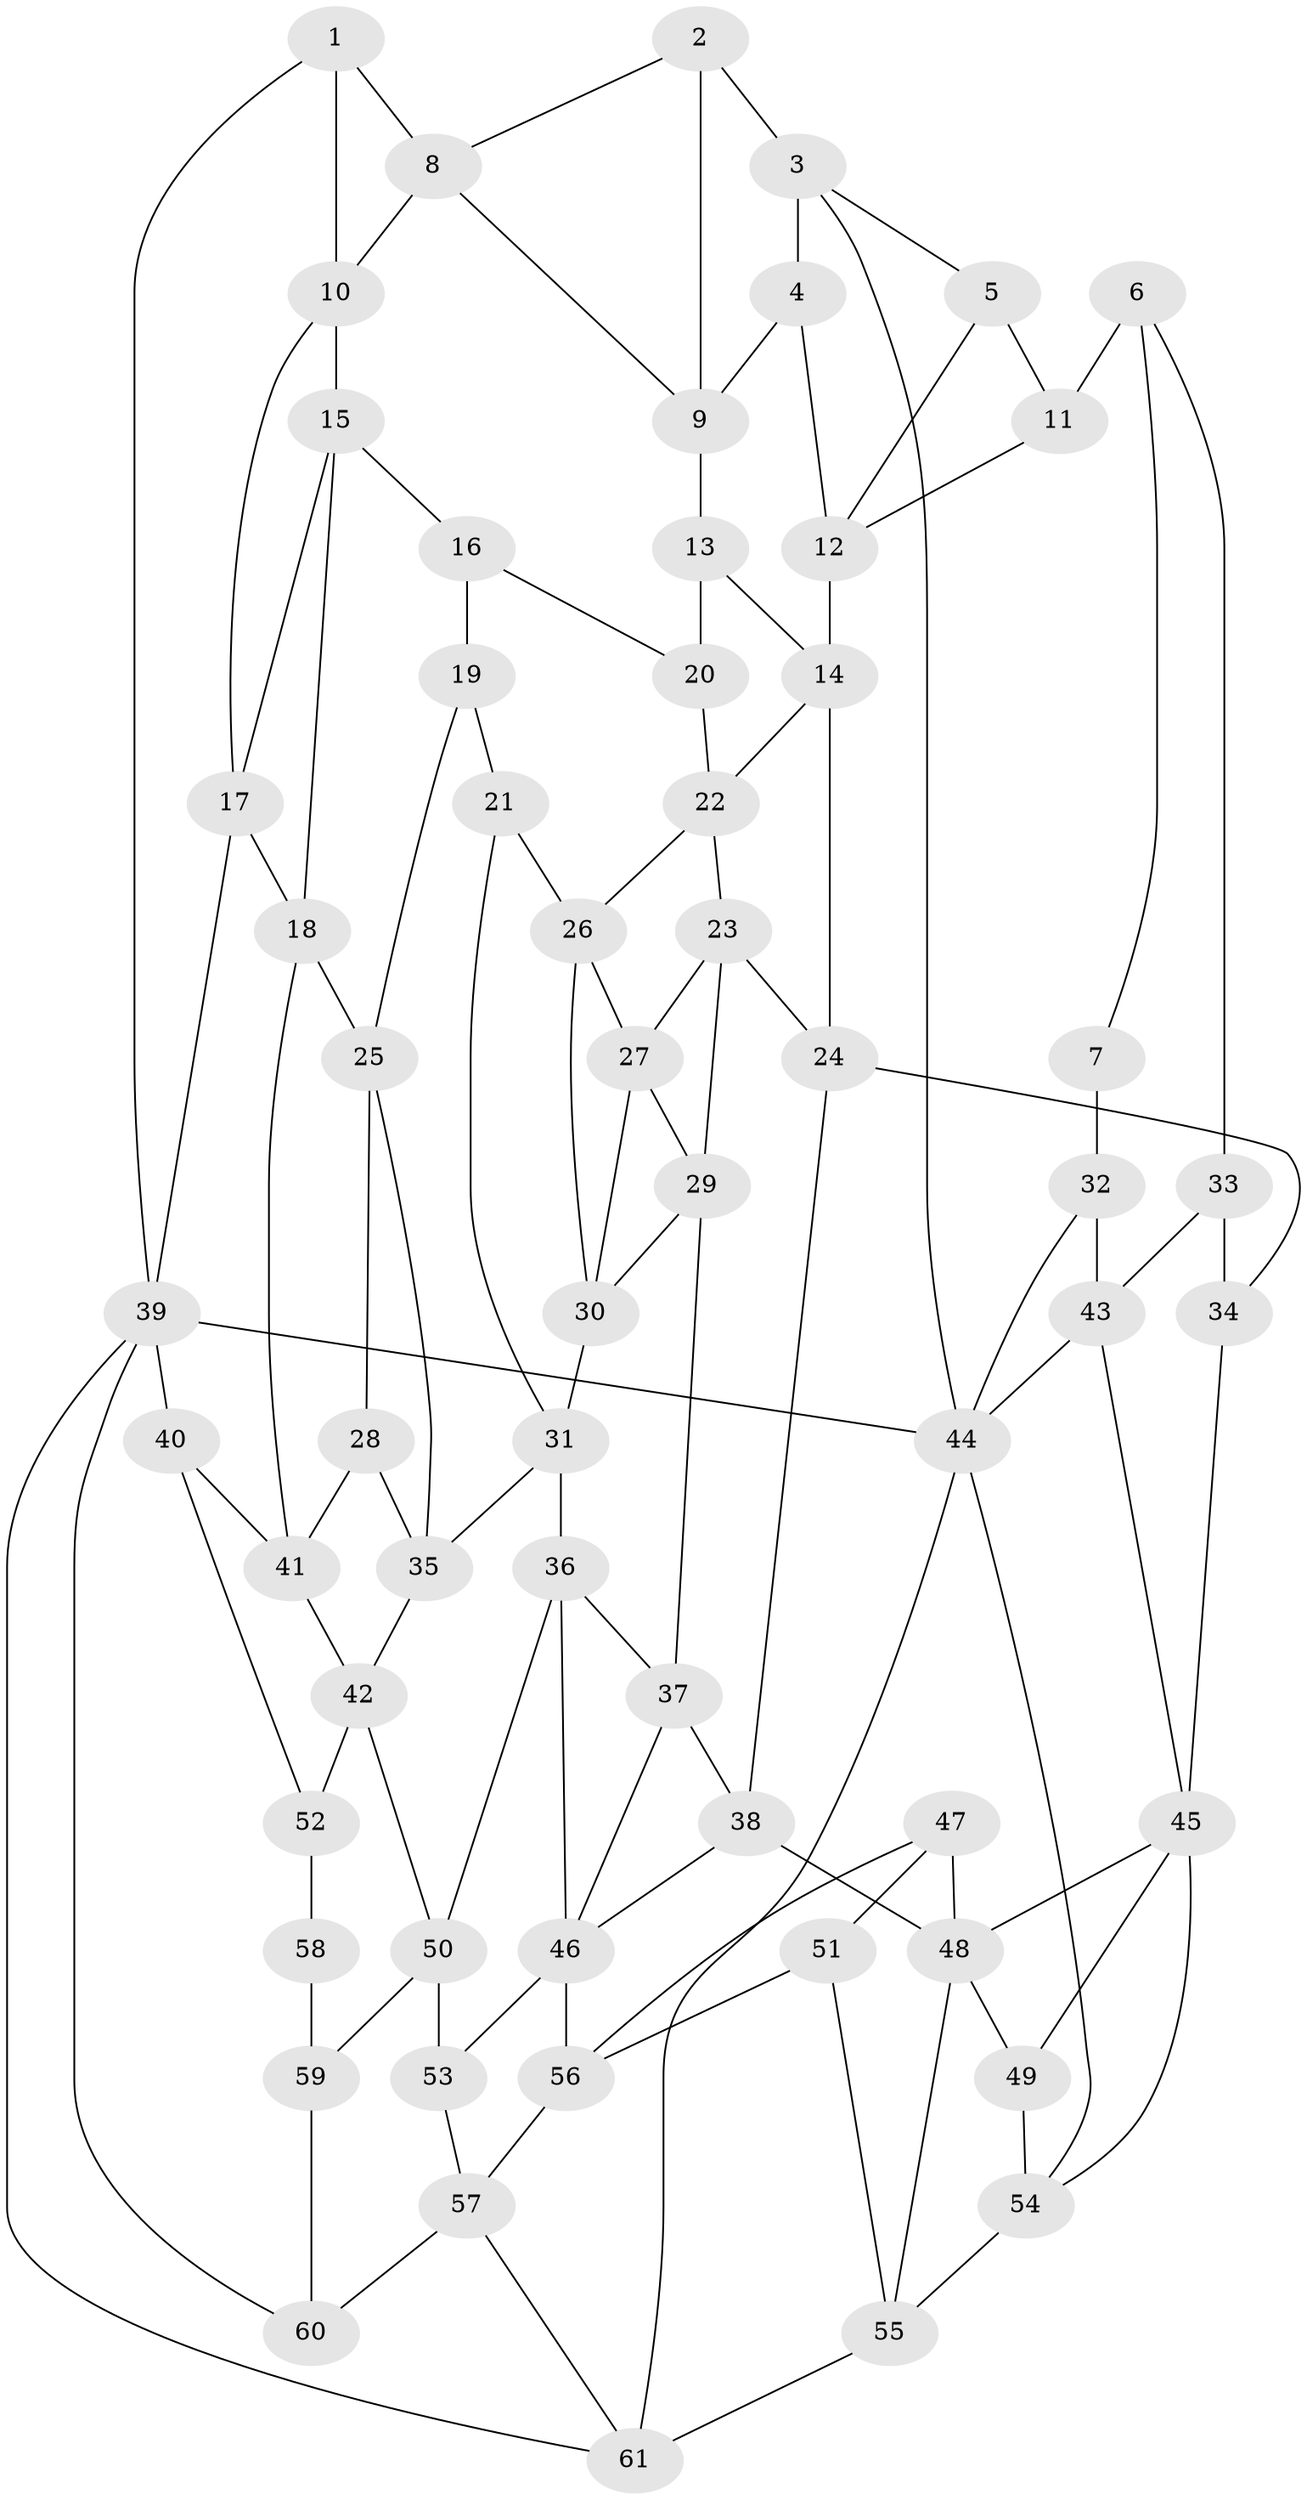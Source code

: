 // original degree distribution, {3: 0.024793388429752067, 5: 0.5371900826446281, 6: 0.21487603305785125, 4: 0.2231404958677686}
// Generated by graph-tools (version 1.1) at 2025/27/03/09/25 03:27:08]
// undirected, 61 vertices, 112 edges
graph export_dot {
graph [start="1"]
  node [color=gray90,style=filled];
  1;
  2;
  3;
  4;
  5;
  6;
  7;
  8;
  9;
  10;
  11;
  12;
  13;
  14;
  15;
  16;
  17;
  18;
  19;
  20;
  21;
  22;
  23;
  24;
  25;
  26;
  27;
  28;
  29;
  30;
  31;
  32;
  33;
  34;
  35;
  36;
  37;
  38;
  39;
  40;
  41;
  42;
  43;
  44;
  45;
  46;
  47;
  48;
  49;
  50;
  51;
  52;
  53;
  54;
  55;
  56;
  57;
  58;
  59;
  60;
  61;
  1 -- 8 [weight=1.0];
  1 -- 10 [weight=1.0];
  1 -- 39 [weight=1.0];
  2 -- 3 [weight=1.0];
  2 -- 8 [weight=1.0];
  2 -- 9 [weight=1.0];
  3 -- 4 [weight=2.0];
  3 -- 5 [weight=1.0];
  3 -- 44 [weight=1.0];
  4 -- 9 [weight=1.0];
  4 -- 12 [weight=1.0];
  5 -- 11 [weight=1.0];
  5 -- 12 [weight=1.0];
  6 -- 7 [weight=1.0];
  6 -- 11 [weight=2.0];
  6 -- 33 [weight=1.0];
  7 -- 32 [weight=2.0];
  8 -- 9 [weight=1.0];
  8 -- 10 [weight=1.0];
  9 -- 13 [weight=1.0];
  10 -- 15 [weight=1.0];
  10 -- 17 [weight=1.0];
  11 -- 12 [weight=1.0];
  12 -- 14 [weight=1.0];
  13 -- 14 [weight=1.0];
  13 -- 20 [weight=2.0];
  14 -- 22 [weight=1.0];
  14 -- 24 [weight=1.0];
  15 -- 16 [weight=1.0];
  15 -- 17 [weight=1.0];
  15 -- 18 [weight=1.0];
  16 -- 19 [weight=2.0];
  16 -- 20 [weight=1.0];
  17 -- 18 [weight=1.0];
  17 -- 39 [weight=1.0];
  18 -- 25 [weight=1.0];
  18 -- 41 [weight=1.0];
  19 -- 21 [weight=1.0];
  19 -- 25 [weight=1.0];
  20 -- 22 [weight=1.0];
  21 -- 26 [weight=1.0];
  21 -- 31 [weight=1.0];
  22 -- 23 [weight=1.0];
  22 -- 26 [weight=1.0];
  23 -- 24 [weight=1.0];
  23 -- 27 [weight=1.0];
  23 -- 29 [weight=1.0];
  24 -- 34 [weight=1.0];
  24 -- 38 [weight=1.0];
  25 -- 28 [weight=1.0];
  25 -- 35 [weight=1.0];
  26 -- 27 [weight=1.0];
  26 -- 30 [weight=1.0];
  27 -- 29 [weight=1.0];
  27 -- 30 [weight=1.0];
  28 -- 35 [weight=1.0];
  28 -- 41 [weight=1.0];
  29 -- 30 [weight=1.0];
  29 -- 37 [weight=1.0];
  30 -- 31 [weight=1.0];
  31 -- 35 [weight=1.0];
  31 -- 36 [weight=1.0];
  32 -- 43 [weight=1.0];
  32 -- 44 [weight=1.0];
  33 -- 34 [weight=2.0];
  33 -- 43 [weight=1.0];
  34 -- 45 [weight=1.0];
  35 -- 42 [weight=1.0];
  36 -- 37 [weight=1.0];
  36 -- 46 [weight=1.0];
  36 -- 50 [weight=1.0];
  37 -- 38 [weight=1.0];
  37 -- 46 [weight=1.0];
  38 -- 46 [weight=1.0];
  38 -- 48 [weight=1.0];
  39 -- 40 [weight=1.0];
  39 -- 44 [weight=1.0];
  39 -- 60 [weight=1.0];
  39 -- 61 [weight=1.0];
  40 -- 41 [weight=1.0];
  40 -- 52 [weight=1.0];
  41 -- 42 [weight=1.0];
  42 -- 50 [weight=1.0];
  42 -- 52 [weight=1.0];
  43 -- 44 [weight=1.0];
  43 -- 45 [weight=1.0];
  44 -- 54 [weight=1.0];
  44 -- 61 [weight=1.0];
  45 -- 48 [weight=1.0];
  45 -- 49 [weight=1.0];
  45 -- 54 [weight=1.0];
  46 -- 53 [weight=2.0];
  46 -- 56 [weight=1.0];
  47 -- 48 [weight=2.0];
  47 -- 51 [weight=1.0];
  47 -- 56 [weight=1.0];
  48 -- 49 [weight=1.0];
  48 -- 55 [weight=1.0];
  49 -- 54 [weight=1.0];
  50 -- 53 [weight=1.0];
  50 -- 59 [weight=1.0];
  51 -- 55 [weight=1.0];
  51 -- 56 [weight=1.0];
  52 -- 58 [weight=2.0];
  53 -- 57 [weight=1.0];
  54 -- 55 [weight=1.0];
  55 -- 61 [weight=1.0];
  56 -- 57 [weight=1.0];
  57 -- 60 [weight=1.0];
  57 -- 61 [weight=1.0];
  58 -- 59 [weight=2.0];
  59 -- 60 [weight=1.0];
}
